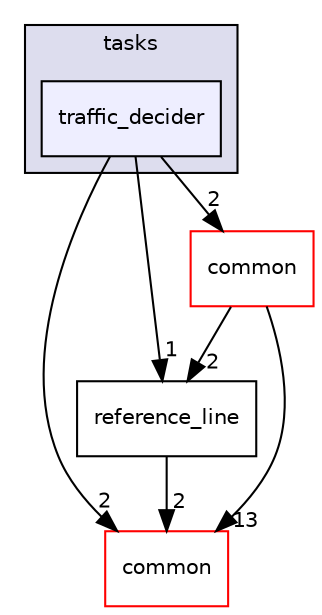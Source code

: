 digraph "modules/planning/tasks/traffic_decider" {
  compound=true
  node [ fontsize="10", fontname="Helvetica"];
  edge [ labelfontsize="10", labelfontname="Helvetica"];
  subgraph clusterdir_71dbafa6aca09b7fb8e2860fcceb6177 {
    graph [ bgcolor="#ddddee", pencolor="black", label="tasks" fontname="Helvetica", fontsize="10", URL="dir_71dbafa6aca09b7fb8e2860fcceb6177.html"]
  dir_ca2618e8e01f16bc284014cdb8232f1b [shape=box, label="traffic_decider", style="filled", fillcolor="#eeeeff", pencolor="black", URL="dir_ca2618e8e01f16bc284014cdb8232f1b.html"];
  }
  dir_215a6cee4434727da638ab5cece17fbb [shape=box label="reference_line" URL="dir_215a6cee4434727da638ab5cece17fbb.html"];
  dir_9a5e51f49964887903df6eed98080585 [shape=box label="common" fillcolor="white" style="filled" color="red" URL="dir_9a5e51f49964887903df6eed98080585.html"];
  dir_66bbc1175c980ce8ddd485259d3b02bb [shape=box label="common" fillcolor="white" style="filled" color="red" URL="dir_66bbc1175c980ce8ddd485259d3b02bb.html"];
  dir_215a6cee4434727da638ab5cece17fbb->dir_9a5e51f49964887903df6eed98080585 [headlabel="2", labeldistance=1.5 headhref="dir_000192_000050.html"];
  dir_66bbc1175c980ce8ddd485259d3b02bb->dir_215a6cee4434727da638ab5cece17fbb [headlabel="2", labeldistance=1.5 headhref="dir_000175_000192.html"];
  dir_66bbc1175c980ce8ddd485259d3b02bb->dir_9a5e51f49964887903df6eed98080585 [headlabel="13", labeldistance=1.5 headhref="dir_000175_000050.html"];
  dir_ca2618e8e01f16bc284014cdb8232f1b->dir_215a6cee4434727da638ab5cece17fbb [headlabel="1", labeldistance=1.5 headhref="dir_000201_000192.html"];
  dir_ca2618e8e01f16bc284014cdb8232f1b->dir_9a5e51f49964887903df6eed98080585 [headlabel="2", labeldistance=1.5 headhref="dir_000201_000050.html"];
  dir_ca2618e8e01f16bc284014cdb8232f1b->dir_66bbc1175c980ce8ddd485259d3b02bb [headlabel="2", labeldistance=1.5 headhref="dir_000201_000175.html"];
}
